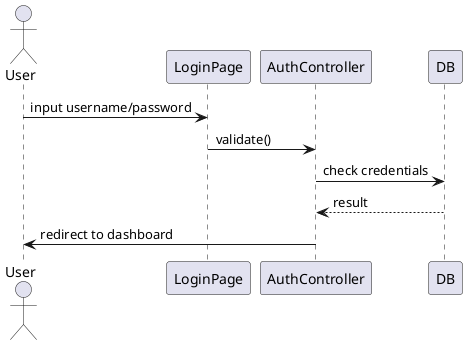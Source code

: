 @startuml
actor User
User -> LoginPage: input username/password
LoginPage -> AuthController: validate()
AuthController -> DB: check credentials
DB --> AuthController: result
AuthController -> User: redirect to dashboard
@enduml
